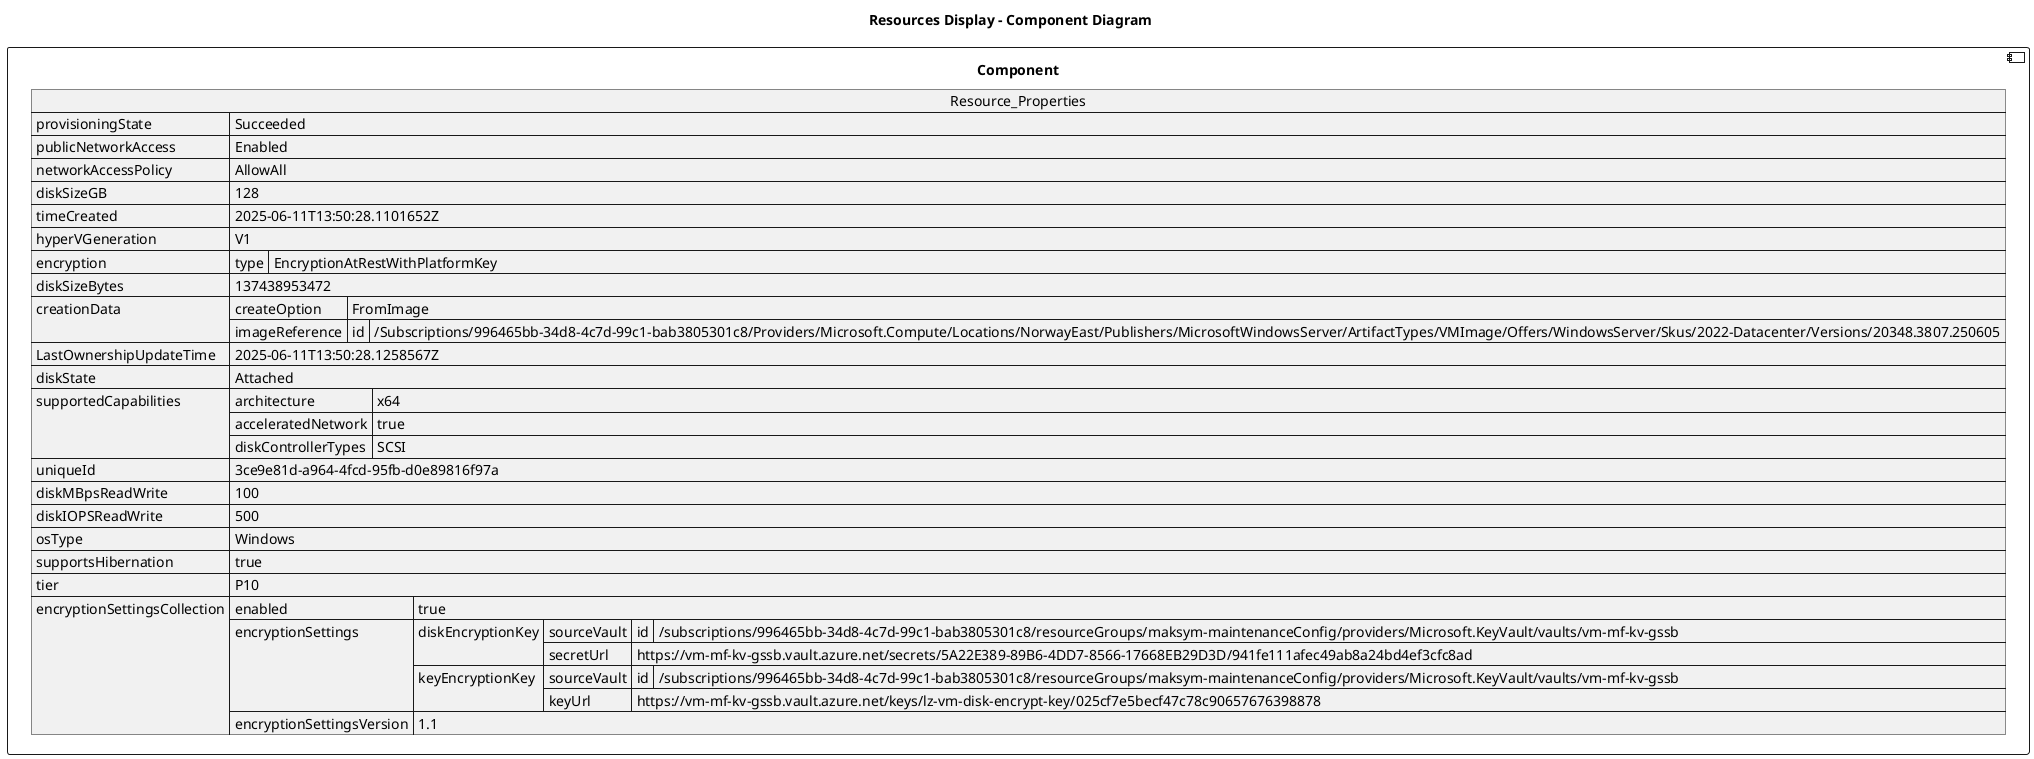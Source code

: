 @startuml

title Resources Display - Component Diagram

component Component {

json  Resource_Properties {
  "provisioningState": "Succeeded",
  "publicNetworkAccess": "Enabled",
  "networkAccessPolicy": "AllowAll",
  "diskSizeGB": 128,
  "timeCreated": "2025-06-11T13:50:28.1101652Z",
  "hyperVGeneration": "V1",
  "encryption": {
    "type": "EncryptionAtRestWithPlatformKey"
  },
  "diskSizeBytes": 137438953472,
  "creationData": {
    "createOption": "FromImage",
    "imageReference": {
      "id": "/Subscriptions/996465bb-34d8-4c7d-99c1-bab3805301c8/Providers/Microsoft.Compute/Locations/NorwayEast/Publishers/MicrosoftWindowsServer/ArtifactTypes/VMImage/Offers/WindowsServer/Skus/2022-Datacenter/Versions/20348.3807.250605"
    }
  },
  "LastOwnershipUpdateTime": "2025-06-11T13:50:28.1258567Z",
  "diskState": "Attached",
  "supportedCapabilities": {
    "architecture": "x64",
    "acceleratedNetwork": true,
    "diskControllerTypes": "SCSI"
  },
  "uniqueId": "3ce9e81d-a964-4fcd-95fb-d0e89816f97a",
  "diskMBpsReadWrite": 100,
  "diskIOPSReadWrite": 500,
  "osType": "Windows",
  "supportsHibernation": true,
  "tier": "P10",
  "encryptionSettingsCollection": {
    "enabled": true,
    "encryptionSettings": [
      {
        "diskEncryptionKey": {
          "sourceVault": {
            "id": "/subscriptions/996465bb-34d8-4c7d-99c1-bab3805301c8/resourceGroups/maksym-maintenanceConfig/providers/Microsoft.KeyVault/vaults/vm-mf-kv-gssb"
          },
          "secretUrl": "https://vm-mf-kv-gssb.vault.azure.net/secrets/5A22E389-89B6-4DD7-8566-17668EB29D3D/941fe111afec49ab8a24bd4ef3cfc8ad"
        },
        "keyEncryptionKey": {
          "sourceVault": {
            "id": "/subscriptions/996465bb-34d8-4c7d-99c1-bab3805301c8/resourceGroups/maksym-maintenanceConfig/providers/Microsoft.KeyVault/vaults/vm-mf-kv-gssb"
          },
          "keyUrl": "https://vm-mf-kv-gssb.vault.azure.net/keys/lz-vm-disk-encrypt-key/025cf7e5becf47c78c90657676398878"
        }
      }
    ],
    "encryptionSettingsVersion": "1.1"
  }
}
}
@enduml
